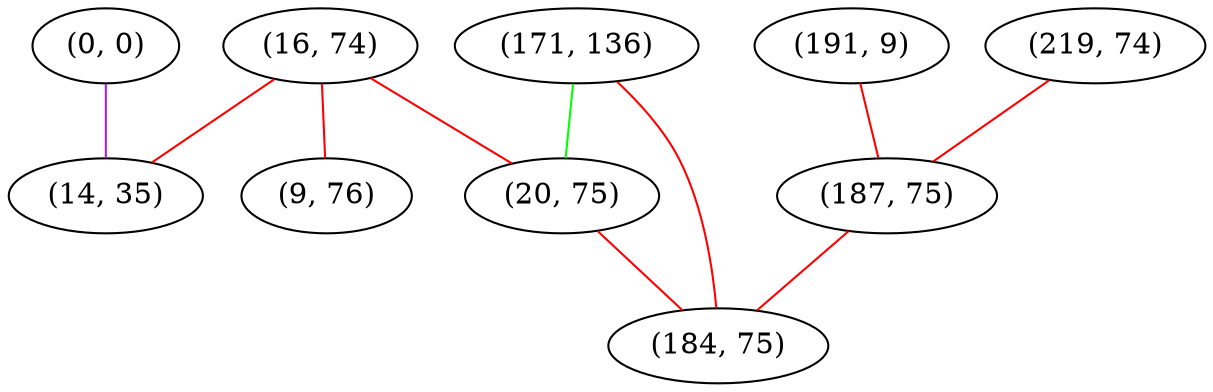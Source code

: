 graph "" {
"(0, 0)";
"(16, 74)";
"(191, 9)";
"(171, 136)";
"(20, 75)";
"(219, 74)";
"(187, 75)";
"(14, 35)";
"(184, 75)";
"(9, 76)";
"(0, 0)" -- "(14, 35)"  [color=purple, key=0, weight=4];
"(16, 74)" -- "(14, 35)"  [color=red, key=0, weight=1];
"(16, 74)" -- "(20, 75)"  [color=red, key=0, weight=1];
"(16, 74)" -- "(9, 76)"  [color=red, key=0, weight=1];
"(191, 9)" -- "(187, 75)"  [color=red, key=0, weight=1];
"(171, 136)" -- "(184, 75)"  [color=red, key=0, weight=1];
"(171, 136)" -- "(20, 75)"  [color=green, key=0, weight=2];
"(20, 75)" -- "(184, 75)"  [color=red, key=0, weight=1];
"(219, 74)" -- "(187, 75)"  [color=red, key=0, weight=1];
"(187, 75)" -- "(184, 75)"  [color=red, key=0, weight=1];
}
